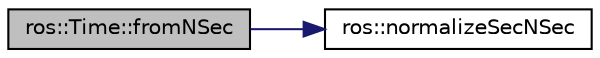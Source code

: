 digraph "ros::Time::fromNSec"
{
  edge [fontname="Helvetica",fontsize="10",labelfontname="Helvetica",labelfontsize="10"];
  node [fontname="Helvetica",fontsize="10",shape=record];
  rankdir="LR";
  Node1 [label="ros::Time::fromNSec",height=0.2,width=0.4,color="black", fillcolor="grey75", style="filled" fontcolor="black"];
  Node1 -> Node2 [color="midnightblue",fontsize="10",style="solid",fontname="Helvetica"];
  Node2 [label="ros::normalizeSecNSec",height=0.2,width=0.4,color="black", fillcolor="white", style="filled",URL="$namespaceros.html#a36a3a005f3a7abb8e94725cc55675be6"];
}
